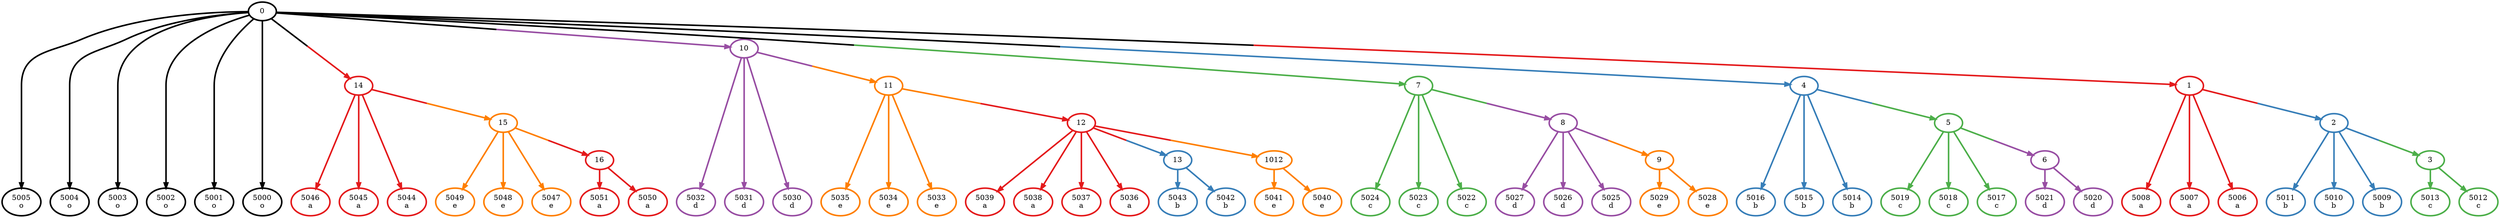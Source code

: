 digraph T {
	{
		rank=same
		69 [penwidth=3,colorscheme=set19,color=1,label="5051\na"]
		68 [penwidth=3,colorscheme=set19,color=1,label="5050\na"]
		67 [penwidth=3,colorscheme=set19,color=5,label="5049\ne"]
		66 [penwidth=3,colorscheme=set19,color=5,label="5048\ne"]
		65 [penwidth=3,colorscheme=set19,color=5,label="5047\ne"]
		63 [penwidth=3,colorscheme=set19,color=1,label="5046\na"]
		62 [penwidth=3,colorscheme=set19,color=1,label="5045\na"]
		61 [penwidth=3,colorscheme=set19,color=1,label="5044\na"]
		59 [penwidth=3,colorscheme=set19,color=2,label="5043\nb"]
		58 [penwidth=3,colorscheme=set19,color=2,label="5042\nb"]
		57 [penwidth=3,colorscheme=set19,color=5,label="5041\ne"]
		56 [penwidth=3,colorscheme=set19,color=5,label="5040\ne"]
		55 [penwidth=3,colorscheme=set19,color=1,label="5039\na"]
		54 [penwidth=3,colorscheme=set19,color=1,label="5038\na"]
		53 [penwidth=3,colorscheme=set19,color=1,label="5037\na"]
		52 [penwidth=3,colorscheme=set19,color=1,label="5036\na"]
		49 [penwidth=3,colorscheme=set19,color=5,label="5035\ne"]
		48 [penwidth=3,colorscheme=set19,color=5,label="5034\ne"]
		47 [penwidth=3,colorscheme=set19,color=5,label="5033\ne"]
		45 [penwidth=3,colorscheme=set19,color=4,label="5032\nd"]
		44 [penwidth=3,colorscheme=set19,color=4,label="5031\nd"]
		43 [penwidth=3,colorscheme=set19,color=4,label="5030\nd"]
		41 [penwidth=3,colorscheme=set19,color=5,label="5029\ne"]
		40 [penwidth=3,colorscheme=set19,color=5,label="5028\ne"]
		39 [penwidth=3,colorscheme=set19,color=4,label="5027\nd"]
		38 [penwidth=3,colorscheme=set19,color=4,label="5026\nd"]
		37 [penwidth=3,colorscheme=set19,color=4,label="5025\nd"]
		35 [penwidth=3,colorscheme=set19,color=3,label="5024\nc"]
		34 [penwidth=3,colorscheme=set19,color=3,label="5023\nc"]
		33 [penwidth=3,colorscheme=set19,color=3,label="5022\nc"]
		31 [penwidth=3,colorscheme=set19,color=4,label="5021\nd"]
		30 [penwidth=3,colorscheme=set19,color=4,label="5020\nd"]
		29 [penwidth=3,colorscheme=set19,color=3,label="5019\nc"]
		28 [penwidth=3,colorscheme=set19,color=3,label="5018\nc"]
		27 [penwidth=3,colorscheme=set19,color=3,label="5017\nc"]
		25 [penwidth=3,colorscheme=set19,color=2,label="5016\nb"]
		24 [penwidth=3,colorscheme=set19,color=2,label="5015\nb"]
		23 [penwidth=3,colorscheme=set19,color=2,label="5014\nb"]
		21 [penwidth=3,colorscheme=set19,color=3,label="5013\nc"]
		20 [penwidth=3,colorscheme=set19,color=3,label="5012\nc"]
		19 [penwidth=3,colorscheme=set19,color=2,label="5011\nb"]
		18 [penwidth=3,colorscheme=set19,color=2,label="5010\nb"]
		17 [penwidth=3,colorscheme=set19,color=2,label="5009\nb"]
		15 [penwidth=3,colorscheme=set19,color=1,label="5008\na"]
		14 [penwidth=3,colorscheme=set19,color=1,label="5007\na"]
		13 [penwidth=3,colorscheme=set19,color=1,label="5006\na"]
		11 [penwidth=3,colorscheme=set19,color=1565436432,label="5005\no"]
		10 [penwidth=3,colorscheme=set19,color=1565436432,label="5004\no"]
		9 [penwidth=3,colorscheme=set19,color=1565436432,label="5003\no"]
		8 [penwidth=3,colorscheme=set19,color=1565436432,label="5002\no"]
		7 [penwidth=3,colorscheme=set19,color=1565436432,label="5001\no"]
		6 [penwidth=3,colorscheme=set19,color=1565436432,label="5000\no"]
	}
	64 [penwidth=3,colorscheme=set19,color=1,label="16"]
	60 [penwidth=3,colorscheme=set19,color=5,label="15"]
	51 [penwidth=3,colorscheme=set19,color=2,label="13"]
	50 [penwidth=3,colorscheme=set19,color=5,label="1012"]
	46 [penwidth=3,colorscheme=set19,color=1,label="12"]
	42 [penwidth=3,colorscheme=set19,color=5,label="11"]
	36 [penwidth=3,colorscheme=set19,color=5,label="9"]
	32 [penwidth=3,colorscheme=set19,color=4,label="8"]
	26 [penwidth=3,colorscheme=set19,color=4,label="6"]
	22 [penwidth=3,colorscheme=set19,color=3,label="5"]
	16 [penwidth=3,colorscheme=set19,color=3,label="3"]
	12 [penwidth=3,colorscheme=set19,color=2,label="2"]
	5 [penwidth=3,colorscheme=set19,color=1,label="14"]
	4 [penwidth=3,colorscheme=set19,color=4,label="10"]
	3 [penwidth=3,colorscheme=set19,color=3,label="7"]
	2 [penwidth=3,colorscheme=set19,color=2,label="4"]
	1 [penwidth=3,colorscheme=set19,color=1,label="1"]
	0 [penwidth=3,colorscheme=set19,color=1565436432,label="0"]
	64 -> 69 [penwidth=3,colorscheme=set19,color=1]
	64 -> 68 [penwidth=3,colorscheme=set19,color=1]
	60 -> 67 [penwidth=3,colorscheme=set19,color=5]
	60 -> 66 [penwidth=3,colorscheme=set19,color=5]
	60 -> 65 [penwidth=3,colorscheme=set19,color=5]
	60 -> 64 [penwidth=3,colorscheme=set19,color="5;0.5:1"]
	51 -> 59 [penwidth=3,colorscheme=set19,color=2]
	51 -> 58 [penwidth=3,colorscheme=set19,color=2]
	50 -> 57 [penwidth=3,colorscheme=set19,color=5]
	50 -> 56 [penwidth=3,colorscheme=set19,color=5]
	46 -> 55 [penwidth=3,colorscheme=set19,color=1]
	46 -> 54 [penwidth=3,colorscheme=set19,color=1]
	46 -> 53 [penwidth=3,colorscheme=set19,color=1]
	46 -> 52 [penwidth=3,colorscheme=set19,color=1]
	46 -> 51 [penwidth=3,colorscheme=set19,color="1;0.5:2"]
	46 -> 50 [penwidth=3,colorscheme=set19,color="1;0.5:5"]
	42 -> 49 [penwidth=3,colorscheme=set19,color=5]
	42 -> 48 [penwidth=3,colorscheme=set19,color=5]
	42 -> 47 [penwidth=3,colorscheme=set19,color=5]
	42 -> 46 [penwidth=3,colorscheme=set19,color="5;0.5:1"]
	36 -> 41 [penwidth=3,colorscheme=set19,color=5]
	36 -> 40 [penwidth=3,colorscheme=set19,color=5]
	32 -> 39 [penwidth=3,colorscheme=set19,color=4]
	32 -> 38 [penwidth=3,colorscheme=set19,color=4]
	32 -> 37 [penwidth=3,colorscheme=set19,color=4]
	32 -> 36 [penwidth=3,colorscheme=set19,color="4;0.5:5"]
	26 -> 31 [penwidth=3,colorscheme=set19,color=4]
	26 -> 30 [penwidth=3,colorscheme=set19,color=4]
	22 -> 29 [penwidth=3,colorscheme=set19,color=3]
	22 -> 28 [penwidth=3,colorscheme=set19,color=3]
	22 -> 27 [penwidth=3,colorscheme=set19,color=3]
	22 -> 26 [penwidth=3,colorscheme=set19,color="3;0.5:4"]
	16 -> 21 [penwidth=3,colorscheme=set19,color=3]
	16 -> 20 [penwidth=3,colorscheme=set19,color=3]
	12 -> 19 [penwidth=3,colorscheme=set19,color=2]
	12 -> 18 [penwidth=3,colorscheme=set19,color=2]
	12 -> 17 [penwidth=3,colorscheme=set19,color=2]
	12 -> 16 [penwidth=3,colorscheme=set19,color="2;0.5:3"]
	5 -> 63 [penwidth=3,colorscheme=set19,color=1]
	5 -> 62 [penwidth=3,colorscheme=set19,color=1]
	5 -> 61 [penwidth=3,colorscheme=set19,color=1]
	5 -> 60 [penwidth=3,colorscheme=set19,color="1;0.5:5"]
	4 -> 45 [penwidth=3,colorscheme=set19,color=4]
	4 -> 44 [penwidth=3,colorscheme=set19,color=4]
	4 -> 43 [penwidth=3,colorscheme=set19,color=4]
	4 -> 42 [penwidth=3,colorscheme=set19,color="4;0.5:5"]
	3 -> 35 [penwidth=3,colorscheme=set19,color=3]
	3 -> 34 [penwidth=3,colorscheme=set19,color=3]
	3 -> 33 [penwidth=3,colorscheme=set19,color=3]
	3 -> 32 [penwidth=3,colorscheme=set19,color="3;0.5:4"]
	2 -> 25 [penwidth=3,colorscheme=set19,color=2]
	2 -> 24 [penwidth=3,colorscheme=set19,color=2]
	2 -> 23 [penwidth=3,colorscheme=set19,color=2]
	2 -> 22 [penwidth=3,colorscheme=set19,color="2;0.5:3"]
	1 -> 15 [penwidth=3,colorscheme=set19,color=1]
	1 -> 14 [penwidth=3,colorscheme=set19,color=1]
	1 -> 13 [penwidth=3,colorscheme=set19,color=1]
	1 -> 12 [penwidth=3,colorscheme=set19,color="1;0.5:2"]
	0 -> 11 [penwidth=3,colorscheme=set19,color=1565436432]
	0 -> 10 [penwidth=3,colorscheme=set19,color=1565436432]
	0 -> 9 [penwidth=3,colorscheme=set19,color=1565436432]
	0 -> 8 [penwidth=3,colorscheme=set19,color=1565436432]
	0 -> 7 [penwidth=3,colorscheme=set19,color=1565436432]
	0 -> 6 [penwidth=3,colorscheme=set19,color=1565436432]
	0 -> 5 [penwidth=3,colorscheme=set19,color="1565436432;0.5:1"]
	0 -> 4 [penwidth=3,colorscheme=set19,color="1565436432;0.5:4"]
	0 -> 3 [penwidth=3,colorscheme=set19,color="1565436432;0.5:3"]
	0 -> 2 [penwidth=3,colorscheme=set19,color="1565436432;0.5:2"]
	0 -> 1 [penwidth=3,colorscheme=set19,color="1565436432;0.5:1"]
}
